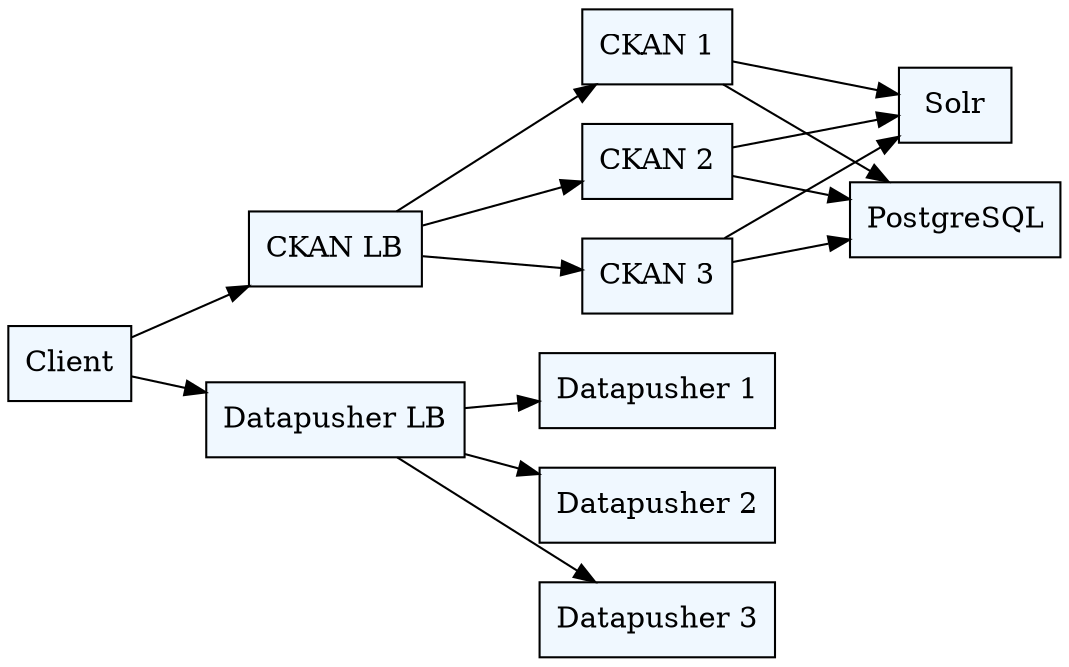 digraph Cluster {
    rankdir=LR;
    compound=true;
    node [shape="record" style="filled"];
    splines=line;

    Client [fillcolor="aliceblue"];
    "CKAN LB"[fillcolor="aliceblue"];
    "CKAN 1"[fillcolor="aliceblue"];
    "CKAN 2"[fillcolor="aliceblue"];
    "CKAN 3"[fillcolor="aliceblue"];
    "Datapusher LB"[fillcolor="aliceblue"];
    "Datapusher 1" [fillcolor="aliceblue"];
    "Datapusher 2" [fillcolor="aliceblue"];
    "Datapusher 3" [fillcolor="aliceblue"];
    "Solr" [fillcolor="aliceblue"];
    "PostgreSQL" [fillcolor="aliceblue"];

    "Client" -> "CKAN LB";
    "Client" -> "Datapusher LB";
    "CKAN LB" -> {"CKAN 1","CKAN 2","CKAN 3"};
    "CKAN 1" -> {"Solr", "PostgreSQL"};
    "CKAN 2" -> {"Solr", "PostgreSQL"};
    "CKAN 3" -> {"Solr", "PostgreSQL"};
    "Datapusher LB" -> {"Datapusher 1", "Datapusher 2","Datapusher 3"};
}
